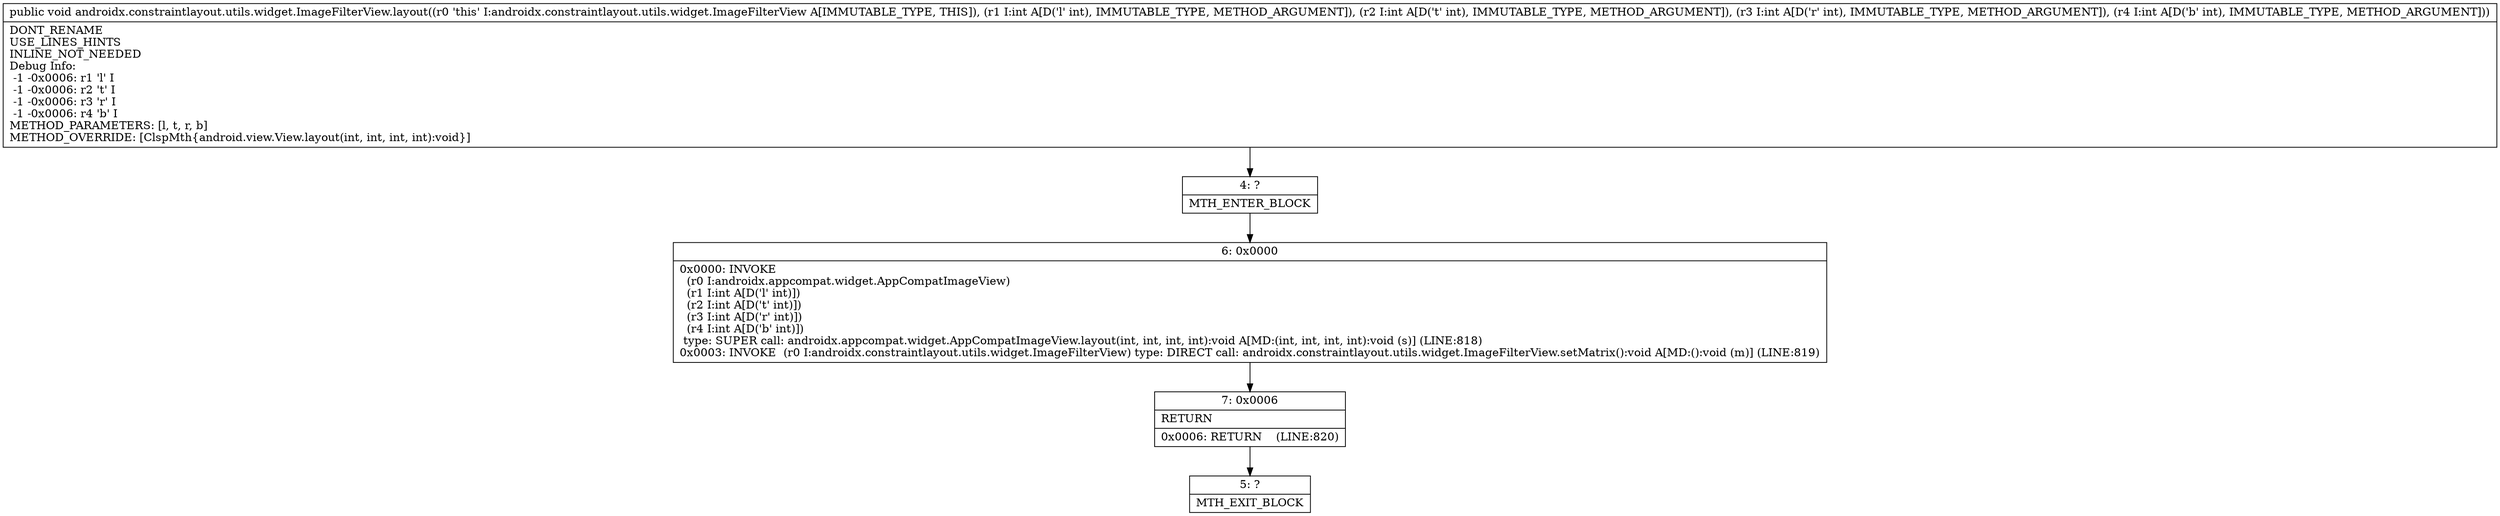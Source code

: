 digraph "CFG forandroidx.constraintlayout.utils.widget.ImageFilterView.layout(IIII)V" {
Node_4 [shape=record,label="{4\:\ ?|MTH_ENTER_BLOCK\l}"];
Node_6 [shape=record,label="{6\:\ 0x0000|0x0000: INVOKE  \l  (r0 I:androidx.appcompat.widget.AppCompatImageView)\l  (r1 I:int A[D('l' int)])\l  (r2 I:int A[D('t' int)])\l  (r3 I:int A[D('r' int)])\l  (r4 I:int A[D('b' int)])\l type: SUPER call: androidx.appcompat.widget.AppCompatImageView.layout(int, int, int, int):void A[MD:(int, int, int, int):void (s)] (LINE:818)\l0x0003: INVOKE  (r0 I:androidx.constraintlayout.utils.widget.ImageFilterView) type: DIRECT call: androidx.constraintlayout.utils.widget.ImageFilterView.setMatrix():void A[MD:():void (m)] (LINE:819)\l}"];
Node_7 [shape=record,label="{7\:\ 0x0006|RETURN\l|0x0006: RETURN    (LINE:820)\l}"];
Node_5 [shape=record,label="{5\:\ ?|MTH_EXIT_BLOCK\l}"];
MethodNode[shape=record,label="{public void androidx.constraintlayout.utils.widget.ImageFilterView.layout((r0 'this' I:androidx.constraintlayout.utils.widget.ImageFilterView A[IMMUTABLE_TYPE, THIS]), (r1 I:int A[D('l' int), IMMUTABLE_TYPE, METHOD_ARGUMENT]), (r2 I:int A[D('t' int), IMMUTABLE_TYPE, METHOD_ARGUMENT]), (r3 I:int A[D('r' int), IMMUTABLE_TYPE, METHOD_ARGUMENT]), (r4 I:int A[D('b' int), IMMUTABLE_TYPE, METHOD_ARGUMENT]))  | DONT_RENAME\lUSE_LINES_HINTS\lINLINE_NOT_NEEDED\lDebug Info:\l  \-1 \-0x0006: r1 'l' I\l  \-1 \-0x0006: r2 't' I\l  \-1 \-0x0006: r3 'r' I\l  \-1 \-0x0006: r4 'b' I\lMETHOD_PARAMETERS: [l, t, r, b]\lMETHOD_OVERRIDE: [ClspMth\{android.view.View.layout(int, int, int, int):void\}]\l}"];
MethodNode -> Node_4;Node_4 -> Node_6;
Node_6 -> Node_7;
Node_7 -> Node_5;
}

